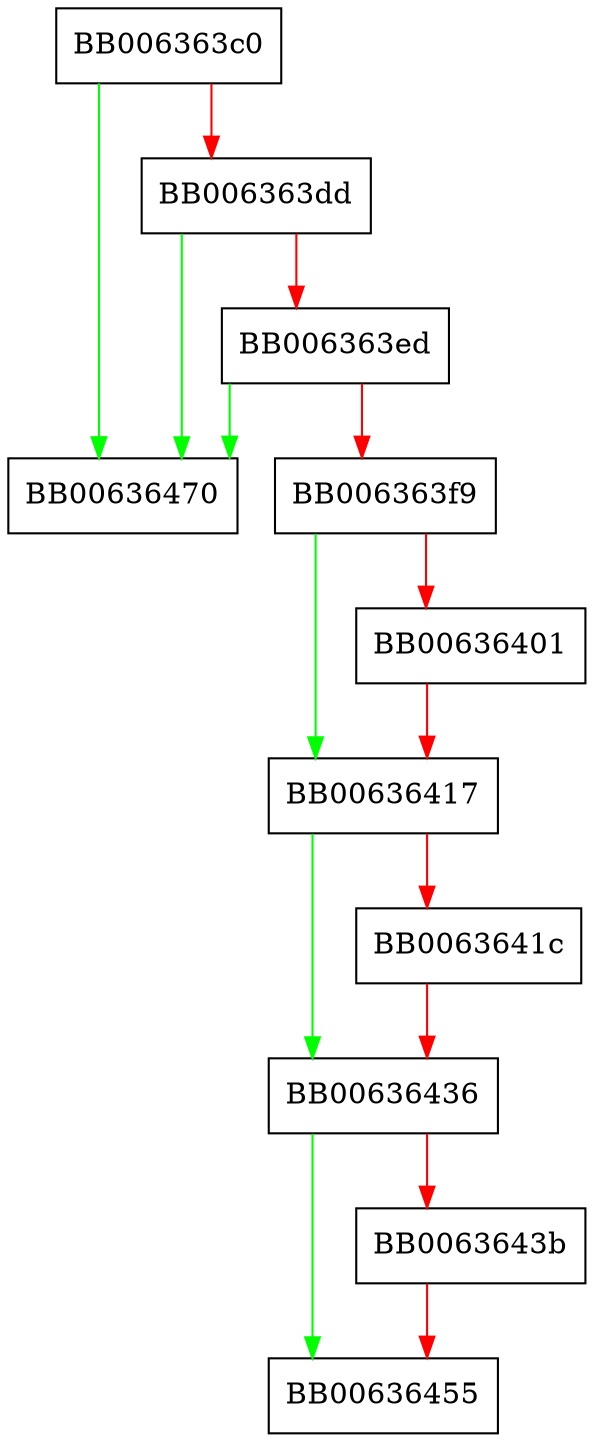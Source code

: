 digraph RSA_set0_crt_params {
  node [shape="box"];
  graph [splines=ortho];
  BB006363c0 -> BB00636470 [color="green"];
  BB006363c0 -> BB006363dd [color="red"];
  BB006363dd -> BB00636470 [color="green"];
  BB006363dd -> BB006363ed [color="red"];
  BB006363ed -> BB00636470 [color="green"];
  BB006363ed -> BB006363f9 [color="red"];
  BB006363f9 -> BB00636417 [color="green"];
  BB006363f9 -> BB00636401 [color="red"];
  BB00636401 -> BB00636417 [color="red"];
  BB00636417 -> BB00636436 [color="green"];
  BB00636417 -> BB0063641c [color="red"];
  BB0063641c -> BB00636436 [color="red"];
  BB00636436 -> BB00636455 [color="green"];
  BB00636436 -> BB0063643b [color="red"];
  BB0063643b -> BB00636455 [color="red"];
}